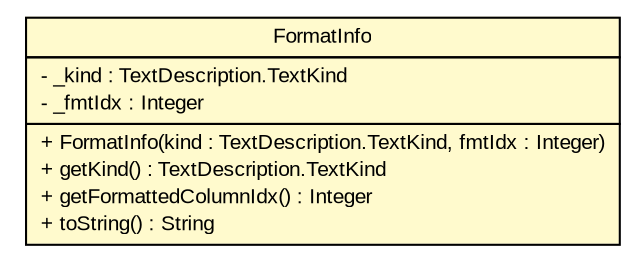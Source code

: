 #!/usr/local/bin/dot
#
# Class diagram 
# Generated by UMLGraph version R5_6_6-6-g3bdff0 (http://www.umlgraph.org/)
#

digraph G {
	edge [fontname="arial",fontsize=10,labelfontname="arial",labelfontsize=10];
	node [fontname="arial",fontsize=10,shape=plaintext];
	nodesep=0.25;
	ranksep=0.5;
	// org.tanjakostic.jcleancim.docgen.collector.FormatInfo
	c119121 [label=<<table title="org.tanjakostic.jcleancim.docgen.collector.FormatInfo" border="0" cellborder="1" cellspacing="0" cellpadding="2" port="p" bgcolor="lemonChiffon" href="./FormatInfo.html">
		<tr><td><table border="0" cellspacing="0" cellpadding="1">
<tr><td align="center" balign="center"> FormatInfo </td></tr>
		</table></td></tr>
		<tr><td><table border="0" cellspacing="0" cellpadding="1">
<tr><td align="left" balign="left"> - _kind : TextDescription.TextKind </td></tr>
<tr><td align="left" balign="left"> - _fmtIdx : Integer </td></tr>
		</table></td></tr>
		<tr><td><table border="0" cellspacing="0" cellpadding="1">
<tr><td align="left" balign="left"> + FormatInfo(kind : TextDescription.TextKind, fmtIdx : Integer) </td></tr>
<tr><td align="left" balign="left"> + getKind() : TextDescription.TextKind </td></tr>
<tr><td align="left" balign="left"> + getFormattedColumnIdx() : Integer </td></tr>
<tr><td align="left" balign="left"> + toString() : String </td></tr>
		</table></td></tr>
		</table>>, URL="./FormatInfo.html", fontname="arial", fontcolor="black", fontsize=10.0];
}

